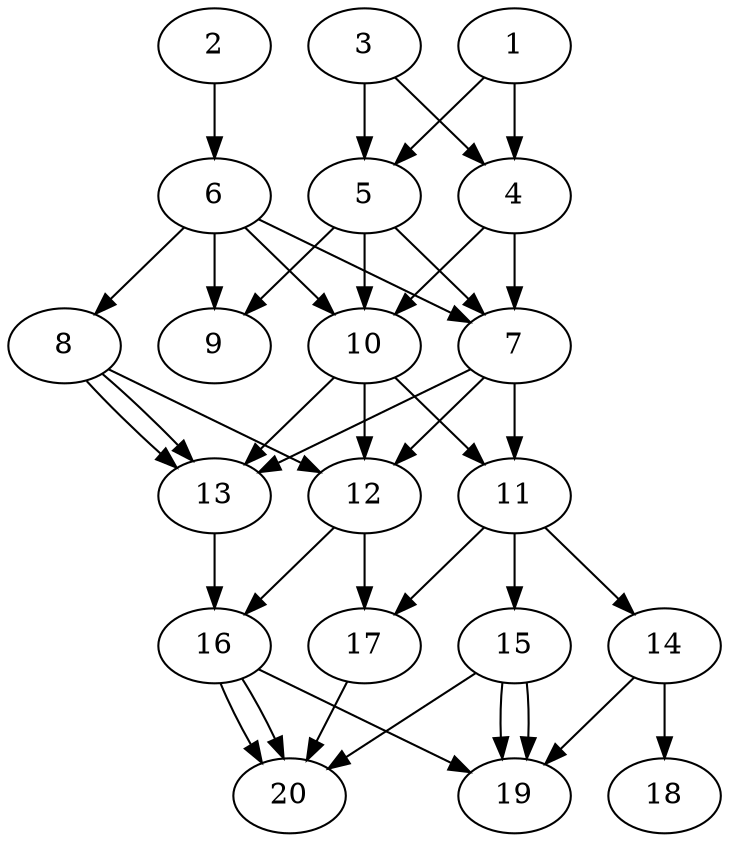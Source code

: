 // DAG automatically generated by daggen at Thu Oct  3 13:58:43 2019
// ./daggen --dot -n 20 --ccr 0.3 --fat 0.5 --regular 0.9 --density 0.9 --mindata 5242880 --maxdata 52428800 
digraph G {
  1 [size="92043947", alpha="0.00", expect_size="27613184"] 
  1 -> 4 [size ="27613184"]
  1 -> 5 [size ="27613184"]
  2 [size="136195413", alpha="0.02", expect_size="40858624"] 
  2 -> 6 [size ="40858624"]
  3 [size="125876907", alpha="0.02", expect_size="37763072"] 
  3 -> 4 [size ="37763072"]
  3 -> 5 [size ="37763072"]
  4 [size="139929600", alpha="0.01", expect_size="41978880"] 
  4 -> 7 [size ="41978880"]
  4 -> 10 [size ="41978880"]
  5 [size="102772053", alpha="0.03", expect_size="30831616"] 
  5 -> 7 [size ="30831616"]
  5 -> 9 [size ="30831616"]
  5 -> 10 [size ="30831616"]
  6 [size="72796160", alpha="0.08", expect_size="21838848"] 
  6 -> 7 [size ="21838848"]
  6 -> 8 [size ="21838848"]
  6 -> 9 [size ="21838848"]
  6 -> 10 [size ="21838848"]
  7 [size="39802880", alpha="0.18", expect_size="11940864"] 
  7 -> 11 [size ="11940864"]
  7 -> 12 [size ="11940864"]
  7 -> 13 [size ="11940864"]
  8 [size="168232960", alpha="0.04", expect_size="50469888"] 
  8 -> 12 [size ="50469888"]
  8 -> 13 [size ="50469888"]
  8 -> 13 [size ="50469888"]
  9 [size="37256533", alpha="0.12", expect_size="11176960"] 
  10 [size="130720427", alpha="0.05", expect_size="39216128"] 
  10 -> 11 [size ="39216128"]
  10 -> 12 [size ="39216128"]
  10 -> 13 [size ="39216128"]
  11 [size="94095360", alpha="0.14", expect_size="28228608"] 
  11 -> 14 [size ="28228608"]
  11 -> 15 [size ="28228608"]
  11 -> 17 [size ="28228608"]
  12 [size="95853227", alpha="0.02", expect_size="28755968"] 
  12 -> 16 [size ="28755968"]
  12 -> 17 [size ="28755968"]
  13 [size="107915947", alpha="0.20", expect_size="32374784"] 
  13 -> 16 [size ="32374784"]
  14 [size="120603307", alpha="0.12", expect_size="36180992"] 
  14 -> 18 [size ="36180992"]
  14 -> 19 [size ="36180992"]
  15 [size="128703147", alpha="0.00", expect_size="38610944"] 
  15 -> 19 [size ="38610944"]
  15 -> 19 [size ="38610944"]
  15 -> 20 [size ="38610944"]
  16 [size="151569067", alpha="0.10", expect_size="45470720"] 
  16 -> 19 [size ="45470720"]
  16 -> 20 [size ="45470720"]
  16 -> 20 [size ="45470720"]
  17 [size="58105173", alpha="0.20", expect_size="17431552"] 
  17 -> 20 [size ="17431552"]
  18 [size="41069227", alpha="0.01", expect_size="12320768"] 
  19 [size="76113920", alpha="0.07", expect_size="22834176"] 
  20 [size="171772587", alpha="0.19", expect_size="51531776"] 
}
